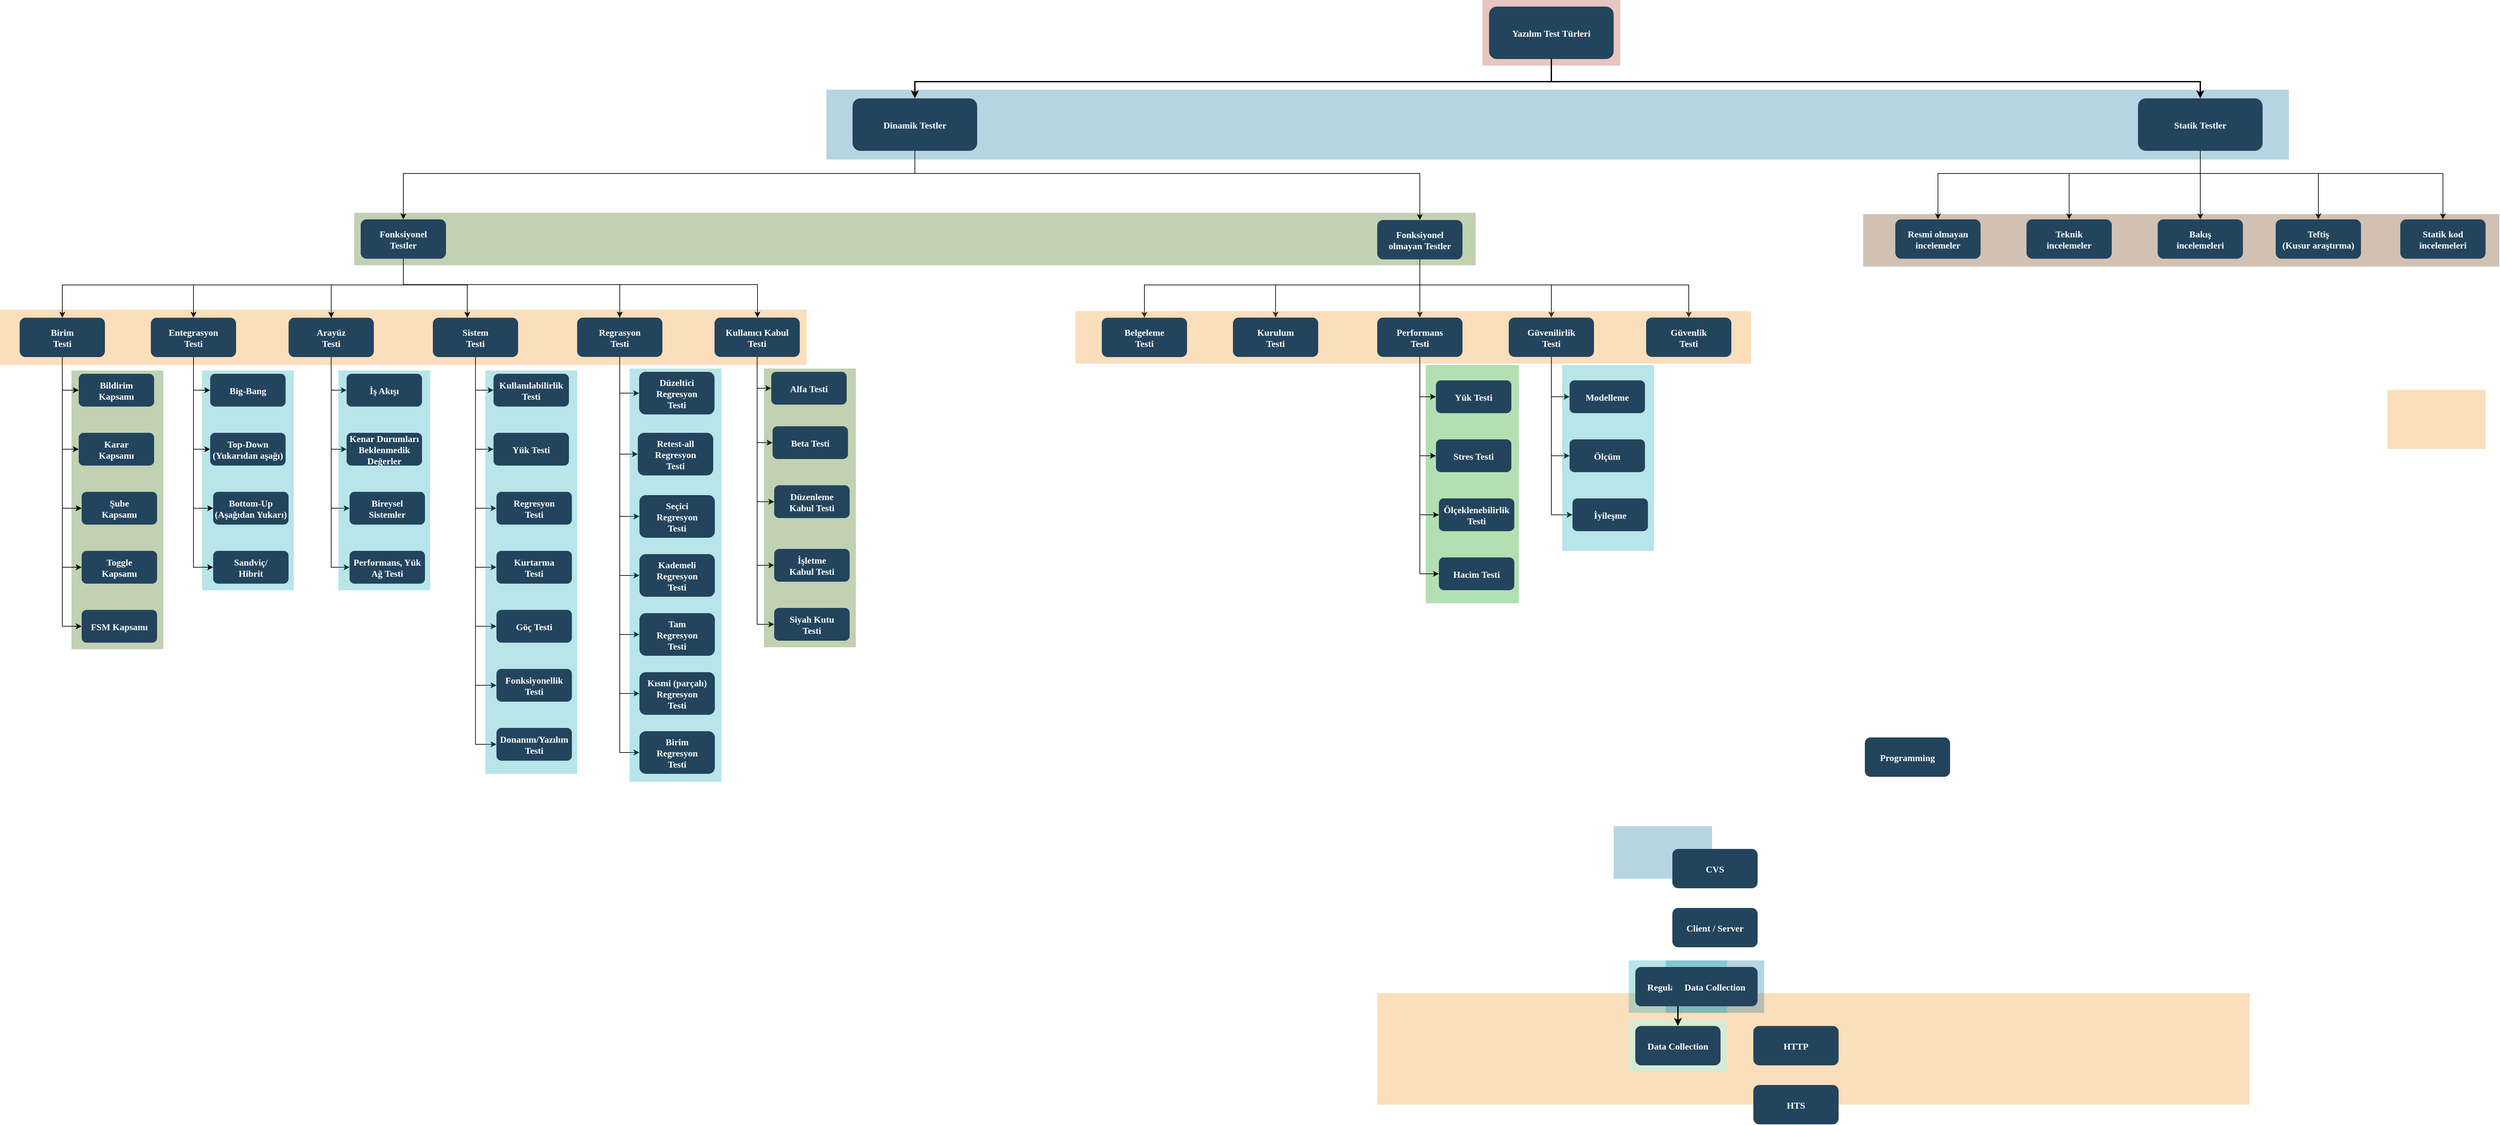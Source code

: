 <mxfile version="13.0.2" type="github"><diagram id="vwbjcZN3HUG5_Yrul42C" name="Page-1"><mxGraphModel dx="1805" dy="678" grid="1" gridSize="10" guides="1" tooltips="1" connect="1" arrows="1" fold="1" page="1" pageScale="1" pageWidth="850" pageHeight="1100" math="0" shadow="0"><root><mxCell id="0"/><mxCell id="1" parent="0"/><mxCell id="3QzFVQZJp-mWmI0BrGXV-1" value="" style="fillColor=#AE4132;strokeColor=none;opacity=30;" vertex="1" parent="1"><mxGeometry x="2300.5" y="40" width="210" height="100.0" as="geometry"/></mxCell><mxCell id="3QzFVQZJp-mWmI0BrGXV-2" value="" style="fillColor=#10739E;strokeColor=none;opacity=30;" vertex="1" parent="1"><mxGeometry x="1300" y="176.75" width="2230" height="106.5" as="geometry"/></mxCell><mxCell id="3QzFVQZJp-mWmI0BrGXV-3" value="" style="fillColor=#F2931E;strokeColor=none;opacity=30;" vertex="1" parent="1"><mxGeometry x="3680" y="634.5" width="150" height="90" as="geometry"/></mxCell><mxCell id="3QzFVQZJp-mWmI0BrGXV-4" value="" style="fillColor=#F2931E;strokeColor=none;opacity=30;" vertex="1" parent="1"><mxGeometry x="40" y="512" width="1230" height="84.5" as="geometry"/></mxCell><mxCell id="3QzFVQZJp-mWmI0BrGXV-5" value="" style="fillColor=#009900;strokeColor=none;opacity=30;" vertex="1" parent="1"><mxGeometry x="2214" y="596.5" width="142" height="363.5" as="geometry"/></mxCell><mxCell id="3QzFVQZJp-mWmI0BrGXV-6" value="" style="fillColor=#F2931E;strokeColor=none;opacity=30;" vertex="1" parent="1"><mxGeometry x="2140" y="1554.5" width="1330" height="170" as="geometry"/></mxCell><mxCell id="3QzFVQZJp-mWmI0BrGXV-7" value="" style="fillColor=#10739E;strokeColor=none;opacity=30;" vertex="1" parent="1"><mxGeometry x="2500.5" y="1300" width="150" height="80" as="geometry"/></mxCell><mxCell id="3QzFVQZJp-mWmI0BrGXV-8" value="" style="fillColor=#336600;strokeColor=none;opacity=30;" vertex="1" parent="1"><mxGeometry x="580" y="364.5" width="1710" height="80" as="geometry"/></mxCell><mxCell id="3QzFVQZJp-mWmI0BrGXV-9" value="" style="fillColor=#10739E;strokeColor=none;opacity=30;" vertex="1" parent="1"><mxGeometry x="2580" y="1504.5" width="150" height="80" as="geometry"/></mxCell><mxCell id="3QzFVQZJp-mWmI0BrGXV-10" value="" style="fillColor=#D9EAD3;strokeColor=none" vertex="1" parent="1"><mxGeometry x="2523.5" y="1594.5" width="150" height="80" as="geometry"/></mxCell><mxCell id="3QzFVQZJp-mWmI0BrGXV-11" value="" style="fillColor=#12AAB5;strokeColor=none;opacity=30;" vertex="1" parent="1"><mxGeometry x="348" y="605" width="140" height="335" as="geometry"/></mxCell><mxCell id="3QzFVQZJp-mWmI0BrGXV-12" value="" style="fillColor=#12AAB5;strokeColor=none;opacity=30;" vertex="1" parent="1"><mxGeometry x="2523.5" y="1504.5" width="150" height="80" as="geometry"/></mxCell><mxCell id="3QzFVQZJp-mWmI0BrGXV-13" value="Yazılım Test Türleri" style="rounded=1;fillColor=#23445D;gradientColor=none;strokeColor=none;fontColor=#FFFFFF;fontStyle=1;fontFamily=Tahoma;fontSize=14" vertex="1" parent="1"><mxGeometry x="2310.5" y="50.0" width="190" height="80" as="geometry"/></mxCell><mxCell id="3QzFVQZJp-mWmI0BrGXV-14" value="" style="edgeStyle=elbowEdgeStyle;elbow=vertical;strokeWidth=2;rounded=0;entryX=0.5;entryY=0;entryDx=0;entryDy=0;" edge="1" parent="1" source="3QzFVQZJp-mWmI0BrGXV-13" target="3QzFVQZJp-mWmI0BrGXV-20"><mxGeometry x="1957" y="80.0" width="100" height="100" as="geometry"><mxPoint x="1957" y="180.0" as="sourcePoint"/><mxPoint x="3077" y="200.0" as="targetPoint"/><Array as="points"><mxPoint x="2620" y="164.5"/><mxPoint x="2670" y="166.5"/></Array></mxGeometry></mxCell><mxCell id="3QzFVQZJp-mWmI0BrGXV-15" style="edgeStyle=orthogonalEdgeStyle;rounded=0;orthogonalLoop=1;jettySize=auto;html=1;entryX=0.5;entryY=0;entryDx=0;entryDy=0;" edge="1" parent="1" source="3QzFVQZJp-mWmI0BrGXV-20" target="3QzFVQZJp-mWmI0BrGXV-57"><mxGeometry relative="1" as="geometry"><mxPoint x="3395" y="364.5" as="targetPoint"/></mxGeometry></mxCell><mxCell id="3QzFVQZJp-mWmI0BrGXV-16" style="edgeStyle=orthogonalEdgeStyle;rounded=0;orthogonalLoop=1;jettySize=auto;html=1;entryX=0.5;entryY=0;entryDx=0;entryDy=0;" edge="1" parent="1" source="3QzFVQZJp-mWmI0BrGXV-20" target="3QzFVQZJp-mWmI0BrGXV-56"><mxGeometry relative="1" as="geometry"><mxPoint x="3195" y="364.5" as="targetPoint"/><Array as="points"><mxPoint x="3395" y="304.5"/><mxPoint x="3195" y="304.5"/></Array></mxGeometry></mxCell><mxCell id="3QzFVQZJp-mWmI0BrGXV-17" style="edgeStyle=orthogonalEdgeStyle;rounded=0;orthogonalLoop=1;jettySize=auto;html=1;entryX=0.5;entryY=0;entryDx=0;entryDy=0;" edge="1" parent="1" source="3QzFVQZJp-mWmI0BrGXV-20" target="3QzFVQZJp-mWmI0BrGXV-55"><mxGeometry relative="1" as="geometry"><mxPoint x="2995" y="364.5" as="targetPoint"/><Array as="points"><mxPoint x="3395" y="304.5"/><mxPoint x="2995" y="304.5"/></Array></mxGeometry></mxCell><mxCell id="3QzFVQZJp-mWmI0BrGXV-18" style="edgeStyle=orthogonalEdgeStyle;rounded=0;orthogonalLoop=1;jettySize=auto;html=1;entryX=0.5;entryY=0;entryDx=0;entryDy=0;" edge="1" parent="1" source="3QzFVQZJp-mWmI0BrGXV-20" target="3QzFVQZJp-mWmI0BrGXV-59"><mxGeometry relative="1" as="geometry"><mxPoint x="3575" y="364.5" as="targetPoint"/><Array as="points"><mxPoint x="3395" y="304.5"/><mxPoint x="3575" y="304.5"/></Array></mxGeometry></mxCell><mxCell id="3QzFVQZJp-mWmI0BrGXV-19" style="edgeStyle=orthogonalEdgeStyle;rounded=0;orthogonalLoop=1;jettySize=auto;html=1;entryX=0.5;entryY=0;entryDx=0;entryDy=0;" edge="1" parent="1" source="3QzFVQZJp-mWmI0BrGXV-20" target="3QzFVQZJp-mWmI0BrGXV-58"><mxGeometry relative="1" as="geometry"><mxPoint x="3765" y="364.5" as="targetPoint"/><Array as="points"><mxPoint x="3395" y="304.5"/><mxPoint x="3765" y="304.5"/></Array></mxGeometry></mxCell><mxCell id="3QzFVQZJp-mWmI0BrGXV-20" value="Statik Testler" style="rounded=1;fillColor=#23445D;gradientColor=none;strokeColor=none;fontColor=#FFFFFF;fontStyle=1;fontFamily=Tahoma;fontSize=14" vertex="1" parent="1"><mxGeometry x="3300" y="190.0" width="190" height="80" as="geometry"/></mxCell><mxCell id="3QzFVQZJp-mWmI0BrGXV-21" style="edgeStyle=orthogonalEdgeStyle;rounded=0;orthogonalLoop=1;jettySize=auto;html=1;entryX=0.5;entryY=0;entryDx=0;entryDy=0;" edge="1" parent="1" source="3QzFVQZJp-mWmI0BrGXV-23" target="3QzFVQZJp-mWmI0BrGXV-45"><mxGeometry relative="1" as="geometry"><Array as="points"><mxPoint x="1435" y="304.5"/><mxPoint x="655" y="304.5"/></Array></mxGeometry></mxCell><mxCell id="3QzFVQZJp-mWmI0BrGXV-22" style="edgeStyle=orthogonalEdgeStyle;rounded=0;orthogonalLoop=1;jettySize=auto;html=1;" edge="1" parent="1" source="3QzFVQZJp-mWmI0BrGXV-23" target="3QzFVQZJp-mWmI0BrGXV-51"><mxGeometry relative="1" as="geometry"><Array as="points"><mxPoint x="1435" y="304.5"/><mxPoint x="2205" y="304.5"/></Array></mxGeometry></mxCell><mxCell id="3QzFVQZJp-mWmI0BrGXV-23" value="Dinamik Testler" style="rounded=1;fillColor=#23445D;gradientColor=none;strokeColor=none;fontColor=#FFFFFF;fontStyle=1;fontFamily=Tahoma;fontSize=14" vertex="1" parent="1"><mxGeometry x="1340" y="190.0" width="190" height="80" as="geometry"/></mxCell><mxCell id="3QzFVQZJp-mWmI0BrGXV-24" value="Regular Report" style="rounded=1;fillColor=#23445D;gradientColor=none;strokeColor=none;fontColor=#FFFFFF;fontStyle=1;fontFamily=Tahoma;fontSize=14" vertex="1" parent="1"><mxGeometry x="2533.5" y="1514.5" width="130" height="60" as="geometry"/></mxCell><mxCell id="3QzFVQZJp-mWmI0BrGXV-25" value="Data Collection" style="rounded=1;fillColor=#23445D;gradientColor=none;strokeColor=none;fontColor=#FFFFFF;fontStyle=1;fontFamily=Tahoma;fontSize=14" vertex="1" parent="1"><mxGeometry x="2533.5" y="1604.5" width="130" height="60" as="geometry"/></mxCell><mxCell id="3QzFVQZJp-mWmI0BrGXV-26" value="Programming" style="rounded=1;fillColor=#23445D;gradientColor=none;strokeColor=none;fontColor=#FFFFFF;fontStyle=1;fontFamily=Tahoma;fontSize=14" vertex="1" parent="1"><mxGeometry x="2883.5" y="1164.5" width="130" height="60" as="geometry"/></mxCell><mxCell id="3QzFVQZJp-mWmI0BrGXV-27" value="HTTP" style="rounded=1;fillColor=#23445D;gradientColor=none;strokeColor=none;fontColor=#FFFFFF;fontStyle=1;fontFamily=Tahoma;fontSize=14" vertex="1" parent="1"><mxGeometry x="2713.5" y="1604.5" width="130" height="60" as="geometry"/></mxCell><mxCell id="3QzFVQZJp-mWmI0BrGXV-28" value="HTS" style="rounded=1;fillColor=#23445D;gradientColor=none;strokeColor=none;fontColor=#FFFFFF;fontStyle=1;fontFamily=Tahoma;fontSize=14" vertex="1" parent="1"><mxGeometry x="2713.5" y="1694.5" width="130" height="60" as="geometry"/></mxCell><mxCell id="3QzFVQZJp-mWmI0BrGXV-29" value="CVS" style="rounded=1;fillColor=#23445D;gradientColor=none;strokeColor=none;fontColor=#FFFFFF;fontStyle=1;fontFamily=Tahoma;fontSize=14" vertex="1" parent="1"><mxGeometry x="2590" y="1334.5" width="130" height="60" as="geometry"/></mxCell><mxCell id="3QzFVQZJp-mWmI0BrGXV-30" value="Client / Server" style="rounded=1;fillColor=#23445D;gradientColor=none;strokeColor=none;fontColor=#FFFFFF;fontStyle=1;fontFamily=Tahoma;fontSize=14" vertex="1" parent="1"><mxGeometry x="2590" y="1424.5" width="130" height="60" as="geometry"/></mxCell><mxCell id="3QzFVQZJp-mWmI0BrGXV-31" value="Data Collection" style="rounded=1;fillColor=#23445D;gradientColor=none;strokeColor=none;fontColor=#FFFFFF;fontStyle=1;fontFamily=Tahoma;fontSize=14" vertex="1" parent="1"><mxGeometry x="2590" y="1514.5" width="130" height="60" as="geometry"/></mxCell><mxCell id="3QzFVQZJp-mWmI0BrGXV-32" value="Yük Testi" style="rounded=1;fillColor=#23445D;gradientColor=none;strokeColor=none;fontColor=#FFFFFF;fontStyle=1;fontFamily=Tahoma;fontSize=14" vertex="1" parent="1"><mxGeometry x="2229.5" y="620" width="115" height="50" as="geometry"/></mxCell><mxCell id="3QzFVQZJp-mWmI0BrGXV-33" value="Stres Testi" style="rounded=1;fillColor=#23445D;gradientColor=none;strokeColor=none;fontColor=#FFFFFF;fontStyle=1;fontFamily=Tahoma;fontSize=14" vertex="1" parent="1"><mxGeometry x="2229.5" y="710" width="115" height="50" as="geometry"/></mxCell><mxCell id="3QzFVQZJp-mWmI0BrGXV-34" value="Ölçeklenebilirlik&#10;Testi" style="rounded=1;fillColor=#23445D;gradientColor=none;strokeColor=none;fontColor=#FFFFFF;fontStyle=1;fontFamily=Tahoma;fontSize=14" vertex="1" parent="1"><mxGeometry x="2234" y="800" width="115" height="50" as="geometry"/></mxCell><mxCell id="3QzFVQZJp-mWmI0BrGXV-35" value="" style="edgeStyle=elbowEdgeStyle;elbow=vertical;strokeWidth=2;rounded=0" edge="1" parent="1" source="3QzFVQZJp-mWmI0BrGXV-13" target="3QzFVQZJp-mWmI0BrGXV-23"><mxGeometry x="1597" y="-2.842e-14" width="100" height="100" as="geometry"><mxPoint x="1597" y="100.0" as="sourcePoint"/><mxPoint x="1697" y="-2.842e-14" as="targetPoint"/><Array as="points"><mxPoint x="2190" y="164.5"/></Array></mxGeometry></mxCell><mxCell id="3QzFVQZJp-mWmI0BrGXV-38" value="" style="edgeStyle=elbowEdgeStyle;elbow=vertical;rounded=0;strokeWidth=2" edge="1" parent="1" source="3QzFVQZJp-mWmI0BrGXV-24" target="3QzFVQZJp-mWmI0BrGXV-25"><mxGeometry x="2453.5" y="1194.5" width="100" height="100" as="geometry"><mxPoint x="2453.5" y="1294.5" as="sourcePoint"/><mxPoint x="2553.5" y="1194.5" as="targetPoint"/></mxGeometry></mxCell><mxCell id="3QzFVQZJp-mWmI0BrGXV-39" style="edgeStyle=orthogonalEdgeStyle;rounded=0;orthogonalLoop=1;jettySize=auto;html=1;entryX=0.5;entryY=0;entryDx=0;entryDy=0;" edge="1" parent="1" source="3QzFVQZJp-mWmI0BrGXV-45" target="3QzFVQZJp-mWmI0BrGXV-64"><mxGeometry relative="1" as="geometry"><Array as="points"><mxPoint x="655" y="474.5"/><mxPoint x="135" y="474.5"/></Array></mxGeometry></mxCell><mxCell id="3QzFVQZJp-mWmI0BrGXV-40" style="edgeStyle=orthogonalEdgeStyle;rounded=0;orthogonalLoop=1;jettySize=auto;html=1;" edge="1" parent="1" source="3QzFVQZJp-mWmI0BrGXV-45" target="3QzFVQZJp-mWmI0BrGXV-60"><mxGeometry relative="1" as="geometry"><Array as="points"><mxPoint x="655" y="474.5"/><mxPoint x="335" y="474.5"/></Array></mxGeometry></mxCell><mxCell id="3QzFVQZJp-mWmI0BrGXV-41" style="edgeStyle=orthogonalEdgeStyle;rounded=0;orthogonalLoop=1;jettySize=auto;html=1;entryX=0.5;entryY=0;entryDx=0;entryDy=0;" edge="1" parent="1" source="3QzFVQZJp-mWmI0BrGXV-45" target="3QzFVQZJp-mWmI0BrGXV-61"><mxGeometry relative="1" as="geometry"><Array as="points"><mxPoint x="655" y="474.5"/><mxPoint x="545" y="474.5"/></Array></mxGeometry></mxCell><mxCell id="3QzFVQZJp-mWmI0BrGXV-42" style="edgeStyle=orthogonalEdgeStyle;rounded=0;orthogonalLoop=1;jettySize=auto;html=1;entryX=0.404;entryY=0;entryDx=0;entryDy=0;entryPerimeter=0;" edge="1" parent="1" source="3QzFVQZJp-mWmI0BrGXV-45" target="3QzFVQZJp-mWmI0BrGXV-62"><mxGeometry relative="1" as="geometry"><Array as="points"><mxPoint x="655" y="474.5"/><mxPoint x="753" y="474.5"/></Array></mxGeometry></mxCell><mxCell id="3QzFVQZJp-mWmI0BrGXV-43" style="edgeStyle=orthogonalEdgeStyle;rounded=0;orthogonalLoop=1;jettySize=auto;html=1;entryX=0.5;entryY=0;entryDx=0;entryDy=0;" edge="1" parent="1" source="3QzFVQZJp-mWmI0BrGXV-45" target="3QzFVQZJp-mWmI0BrGXV-65"><mxGeometry relative="1" as="geometry"><Array as="points"><mxPoint x="655" y="474"/><mxPoint x="985" y="474"/></Array></mxGeometry></mxCell><mxCell id="3QzFVQZJp-mWmI0BrGXV-44" style="edgeStyle=orthogonalEdgeStyle;rounded=0;orthogonalLoop=1;jettySize=auto;html=1;" edge="1" parent="1" source="3QzFVQZJp-mWmI0BrGXV-45" target="3QzFVQZJp-mWmI0BrGXV-63"><mxGeometry relative="1" as="geometry"><Array as="points"><mxPoint x="655" y="474"/><mxPoint x="1195" y="474"/></Array></mxGeometry></mxCell><mxCell id="3QzFVQZJp-mWmI0BrGXV-45" value="Fonksiyonel &#10;Testler" style="rounded=1;fillColor=#23445D;gradientColor=none;strokeColor=none;fontColor=#FFFFFF;fontStyle=1;fontFamily=Tahoma;fontSize=14" vertex="1" parent="1"><mxGeometry x="590" y="374.5" width="130" height="60" as="geometry"/></mxCell><mxCell id="3QzFVQZJp-mWmI0BrGXV-46" style="edgeStyle=orthogonalEdgeStyle;rounded=0;orthogonalLoop=1;jettySize=auto;html=1;" edge="1" parent="1" source="3QzFVQZJp-mWmI0BrGXV-51" target="3QzFVQZJp-mWmI0BrGXV-66"><mxGeometry relative="1" as="geometry"><Array as="points"><mxPoint x="2205" y="474.5"/><mxPoint x="1785" y="474.5"/></Array></mxGeometry></mxCell><mxCell id="3QzFVQZJp-mWmI0BrGXV-47" style="edgeStyle=orthogonalEdgeStyle;rounded=0;orthogonalLoop=1;jettySize=auto;html=1;" edge="1" parent="1" source="3QzFVQZJp-mWmI0BrGXV-51" target="3QzFVQZJp-mWmI0BrGXV-67"><mxGeometry relative="1" as="geometry"><Array as="points"><mxPoint x="2205" y="474.5"/><mxPoint x="1985" y="474.5"/></Array></mxGeometry></mxCell><mxCell id="3QzFVQZJp-mWmI0BrGXV-48" style="edgeStyle=orthogonalEdgeStyle;rounded=0;orthogonalLoop=1;jettySize=auto;html=1;" edge="1" parent="1" source="3QzFVQZJp-mWmI0BrGXV-51" target="3QzFVQZJp-mWmI0BrGXV-68"><mxGeometry relative="1" as="geometry"/></mxCell><mxCell id="3QzFVQZJp-mWmI0BrGXV-49" style="edgeStyle=orthogonalEdgeStyle;rounded=0;orthogonalLoop=1;jettySize=auto;html=1;entryX=0.5;entryY=0;entryDx=0;entryDy=0;" edge="1" parent="1" source="3QzFVQZJp-mWmI0BrGXV-51" target="3QzFVQZJp-mWmI0BrGXV-70"><mxGeometry relative="1" as="geometry"><Array as="points"><mxPoint x="2205" y="474.5"/><mxPoint x="2405" y="474.5"/></Array></mxGeometry></mxCell><mxCell id="3QzFVQZJp-mWmI0BrGXV-50" style="edgeStyle=orthogonalEdgeStyle;rounded=0;orthogonalLoop=1;jettySize=auto;html=1;" edge="1" parent="1" source="3QzFVQZJp-mWmI0BrGXV-51" target="3QzFVQZJp-mWmI0BrGXV-69"><mxGeometry relative="1" as="geometry"><Array as="points"><mxPoint x="2205" y="474.5"/><mxPoint x="2615" y="474.5"/></Array></mxGeometry></mxCell><mxCell id="3QzFVQZJp-mWmI0BrGXV-51" value="Fonksiyonel&#10;olmayan Testler" style="rounded=1;fillColor=#23445D;gradientColor=none;strokeColor=none;fontColor=#FFFFFF;fontStyle=1;fontFamily=Tahoma;fontSize=14" vertex="1" parent="1"><mxGeometry x="2140" y="375.5" width="130" height="60" as="geometry"/></mxCell><mxCell id="3QzFVQZJp-mWmI0BrGXV-52" value="" style="fillColor=#336600;strokeColor=none;opacity=30;" vertex="1" parent="1"><mxGeometry x="149" y="605" width="140" height="425" as="geometry"/></mxCell><mxCell id="3QzFVQZJp-mWmI0BrGXV-53" value="" style="fillColor=#F2931E;strokeColor=none;opacity=30;" vertex="1" parent="1"><mxGeometry x="1680" y="514.5" width="1030" height="80" as="geometry"/></mxCell><mxCell id="3QzFVQZJp-mWmI0BrGXV-54" value="" style="fillColor=#663300;strokeColor=none;opacity=30;" vertex="1" parent="1"><mxGeometry x="2881" y="366.5" width="970" height="80" as="geometry"/></mxCell><mxCell id="3QzFVQZJp-mWmI0BrGXV-55" value="Resmi olmayan&#10;incelemeler" style="rounded=1;fillColor=#23445D;gradientColor=none;strokeColor=none;fontColor=#FFFFFF;fontStyle=1;fontFamily=Tahoma;fontSize=14" vertex="1" parent="1"><mxGeometry x="2930" y="374.5" width="130" height="60" as="geometry"/></mxCell><mxCell id="3QzFVQZJp-mWmI0BrGXV-56" value="Teknik&#10;incelemeler" style="rounded=1;fillColor=#23445D;gradientColor=none;strokeColor=none;fontColor=#FFFFFF;fontStyle=1;fontFamily=Tahoma;fontSize=14" vertex="1" parent="1"><mxGeometry x="3130" y="374.5" width="130" height="60" as="geometry"/></mxCell><mxCell id="3QzFVQZJp-mWmI0BrGXV-57" value="Bakış&#10;incelemeleri" style="rounded=1;fillColor=#23445D;gradientColor=none;strokeColor=none;fontColor=#FFFFFF;fontStyle=1;fontFamily=Tahoma;fontSize=14" vertex="1" parent="1"><mxGeometry x="3330" y="374.5" width="130" height="60" as="geometry"/></mxCell><mxCell id="3QzFVQZJp-mWmI0BrGXV-58" value="Statik kod &#10;incelemeleri" style="rounded=1;fillColor=#23445D;gradientColor=none;strokeColor=none;fontColor=#FFFFFF;fontStyle=1;fontFamily=Tahoma;fontSize=14" vertex="1" parent="1"><mxGeometry x="3700" y="374.5" width="130" height="60" as="geometry"/></mxCell><mxCell id="3QzFVQZJp-mWmI0BrGXV-59" value="Teftiş&#10;(Kusur araştırma)" style="rounded=1;fillColor=#23445D;gradientColor=none;strokeColor=none;fontColor=#FFFFFF;fontStyle=1;fontFamily=Tahoma;fontSize=14" vertex="1" parent="1"><mxGeometry x="3510" y="374.5" width="130" height="60" as="geometry"/></mxCell><mxCell id="3QzFVQZJp-mWmI0BrGXV-94" style="edgeStyle=orthogonalEdgeStyle;rounded=0;orthogonalLoop=1;jettySize=auto;html=1;entryX=0;entryY=0.5;entryDx=0;entryDy=0;" edge="1" parent="1" source="3QzFVQZJp-mWmI0BrGXV-60" target="3QzFVQZJp-mWmI0BrGXV-89"><mxGeometry relative="1" as="geometry"/></mxCell><mxCell id="3QzFVQZJp-mWmI0BrGXV-95" style="edgeStyle=orthogonalEdgeStyle;rounded=0;orthogonalLoop=1;jettySize=auto;html=1;entryX=0;entryY=0.5;entryDx=0;entryDy=0;" edge="1" parent="1" source="3QzFVQZJp-mWmI0BrGXV-60" target="3QzFVQZJp-mWmI0BrGXV-90"><mxGeometry relative="1" as="geometry"/></mxCell><mxCell id="3QzFVQZJp-mWmI0BrGXV-96" style="edgeStyle=orthogonalEdgeStyle;rounded=0;orthogonalLoop=1;jettySize=auto;html=1;entryX=0;entryY=0.5;entryDx=0;entryDy=0;" edge="1" parent="1" source="3QzFVQZJp-mWmI0BrGXV-60" target="3QzFVQZJp-mWmI0BrGXV-91"><mxGeometry relative="1" as="geometry"/></mxCell><mxCell id="3QzFVQZJp-mWmI0BrGXV-97" style="edgeStyle=orthogonalEdgeStyle;rounded=0;orthogonalLoop=1;jettySize=auto;html=1;entryX=0;entryY=0.5;entryDx=0;entryDy=0;" edge="1" parent="1" source="3QzFVQZJp-mWmI0BrGXV-60" target="3QzFVQZJp-mWmI0BrGXV-92"><mxGeometry relative="1" as="geometry"/></mxCell><mxCell id="3QzFVQZJp-mWmI0BrGXV-60" value="Entegrasyon&#10;Testi" style="rounded=1;fillColor=#23445D;gradientColor=none;strokeColor=none;fontColor=#FFFFFF;fontStyle=1;fontFamily=Tahoma;fontSize=14" vertex="1" parent="1"><mxGeometry x="270" y="524.5" width="130" height="60" as="geometry"/></mxCell><mxCell id="3QzFVQZJp-mWmI0BrGXV-104" style="edgeStyle=orthogonalEdgeStyle;rounded=0;orthogonalLoop=1;jettySize=auto;html=1;entryX=0;entryY=0.5;entryDx=0;entryDy=0;" edge="1" parent="1" source="3QzFVQZJp-mWmI0BrGXV-61" target="3QzFVQZJp-mWmI0BrGXV-100"><mxGeometry relative="1" as="geometry"/></mxCell><mxCell id="3QzFVQZJp-mWmI0BrGXV-105" style="edgeStyle=orthogonalEdgeStyle;rounded=0;orthogonalLoop=1;jettySize=auto;html=1;entryX=0;entryY=0.5;entryDx=0;entryDy=0;" edge="1" parent="1" source="3QzFVQZJp-mWmI0BrGXV-61" target="3QzFVQZJp-mWmI0BrGXV-101"><mxGeometry relative="1" as="geometry"/></mxCell><mxCell id="3QzFVQZJp-mWmI0BrGXV-106" style="edgeStyle=orthogonalEdgeStyle;rounded=0;orthogonalLoop=1;jettySize=auto;html=1;entryX=0;entryY=0.5;entryDx=0;entryDy=0;" edge="1" parent="1" source="3QzFVQZJp-mWmI0BrGXV-61" target="3QzFVQZJp-mWmI0BrGXV-102"><mxGeometry relative="1" as="geometry"/></mxCell><mxCell id="3QzFVQZJp-mWmI0BrGXV-109" style="edgeStyle=orthogonalEdgeStyle;rounded=0;orthogonalLoop=1;jettySize=auto;html=1;entryX=0;entryY=0.5;entryDx=0;entryDy=0;" edge="1" parent="1" source="3QzFVQZJp-mWmI0BrGXV-61" target="3QzFVQZJp-mWmI0BrGXV-103"><mxGeometry relative="1" as="geometry"/></mxCell><mxCell id="3QzFVQZJp-mWmI0BrGXV-61" value="Arayüz&#10;Testi" style="rounded=1;fillColor=#23445D;gradientColor=none;strokeColor=none;fontColor=#FFFFFF;fontStyle=1;fontFamily=Tahoma;fontSize=14" vertex="1" parent="1"><mxGeometry x="480" y="524.5" width="130" height="60" as="geometry"/></mxCell><mxCell id="3QzFVQZJp-mWmI0BrGXV-136" style="edgeStyle=orthogonalEdgeStyle;rounded=0;orthogonalLoop=1;jettySize=auto;html=1;entryX=0;entryY=0.5;entryDx=0;entryDy=0;" edge="1" parent="1" source="3QzFVQZJp-mWmI0BrGXV-62" target="3QzFVQZJp-mWmI0BrGXV-124"><mxGeometry relative="1" as="geometry"/></mxCell><mxCell id="3QzFVQZJp-mWmI0BrGXV-137" style="edgeStyle=orthogonalEdgeStyle;rounded=0;orthogonalLoop=1;jettySize=auto;html=1;entryX=0;entryY=0.5;entryDx=0;entryDy=0;" edge="1" parent="1" source="3QzFVQZJp-mWmI0BrGXV-62" target="3QzFVQZJp-mWmI0BrGXV-125"><mxGeometry relative="1" as="geometry"/></mxCell><mxCell id="3QzFVQZJp-mWmI0BrGXV-138" style="edgeStyle=orthogonalEdgeStyle;rounded=0;orthogonalLoop=1;jettySize=auto;html=1;entryX=0;entryY=0.5;entryDx=0;entryDy=0;" edge="1" parent="1" source="3QzFVQZJp-mWmI0BrGXV-62" target="3QzFVQZJp-mWmI0BrGXV-126"><mxGeometry relative="1" as="geometry"/></mxCell><mxCell id="3QzFVQZJp-mWmI0BrGXV-139" style="edgeStyle=orthogonalEdgeStyle;rounded=0;orthogonalLoop=1;jettySize=auto;html=1;entryX=0;entryY=0.5;entryDx=0;entryDy=0;" edge="1" parent="1" source="3QzFVQZJp-mWmI0BrGXV-62" target="3QzFVQZJp-mWmI0BrGXV-127"><mxGeometry relative="1" as="geometry"/></mxCell><mxCell id="3QzFVQZJp-mWmI0BrGXV-140" style="edgeStyle=orthogonalEdgeStyle;rounded=0;orthogonalLoop=1;jettySize=auto;html=1;entryX=0;entryY=0.5;entryDx=0;entryDy=0;" edge="1" parent="1" source="3QzFVQZJp-mWmI0BrGXV-62" target="3QzFVQZJp-mWmI0BrGXV-131"><mxGeometry relative="1" as="geometry"/></mxCell><mxCell id="3QzFVQZJp-mWmI0BrGXV-141" style="edgeStyle=orthogonalEdgeStyle;rounded=0;orthogonalLoop=1;jettySize=auto;html=1;entryX=0;entryY=0.5;entryDx=0;entryDy=0;" edge="1" parent="1" source="3QzFVQZJp-mWmI0BrGXV-62" target="3QzFVQZJp-mWmI0BrGXV-130"><mxGeometry relative="1" as="geometry"/></mxCell><mxCell id="3QzFVQZJp-mWmI0BrGXV-142" style="edgeStyle=orthogonalEdgeStyle;rounded=0;orthogonalLoop=1;jettySize=auto;html=1;entryX=0;entryY=0.5;entryDx=0;entryDy=0;" edge="1" parent="1" source="3QzFVQZJp-mWmI0BrGXV-62" target="3QzFVQZJp-mWmI0BrGXV-128"><mxGeometry relative="1" as="geometry"/></mxCell><mxCell id="3QzFVQZJp-mWmI0BrGXV-62" value="Sistem&#10;Testi" style="rounded=1;fillColor=#23445D;gradientColor=none;strokeColor=none;fontColor=#FFFFFF;fontStyle=1;fontFamily=Tahoma;fontSize=14" vertex="1" parent="1"><mxGeometry x="700" y="524.5" width="130" height="60" as="geometry"/></mxCell><mxCell id="3QzFVQZJp-mWmI0BrGXV-181" style="edgeStyle=orthogonalEdgeStyle;rounded=0;orthogonalLoop=1;jettySize=auto;html=1;entryX=0;entryY=0.5;entryDx=0;entryDy=0;" edge="1" parent="1" source="3QzFVQZJp-mWmI0BrGXV-63" target="3QzFVQZJp-mWmI0BrGXV-175"><mxGeometry relative="1" as="geometry"/></mxCell><mxCell id="3QzFVQZJp-mWmI0BrGXV-182" style="edgeStyle=orthogonalEdgeStyle;rounded=0;orthogonalLoop=1;jettySize=auto;html=1;entryX=0;entryY=0.5;entryDx=0;entryDy=0;" edge="1" parent="1" source="3QzFVQZJp-mWmI0BrGXV-63" target="3QzFVQZJp-mWmI0BrGXV-177"><mxGeometry relative="1" as="geometry"/></mxCell><mxCell id="3QzFVQZJp-mWmI0BrGXV-183" style="edgeStyle=orthogonalEdgeStyle;rounded=0;orthogonalLoop=1;jettySize=auto;html=1;entryX=0;entryY=0.5;entryDx=0;entryDy=0;" edge="1" parent="1" source="3QzFVQZJp-mWmI0BrGXV-63" target="3QzFVQZJp-mWmI0BrGXV-176"><mxGeometry relative="1" as="geometry"/></mxCell><mxCell id="3QzFVQZJp-mWmI0BrGXV-184" style="edgeStyle=orthogonalEdgeStyle;rounded=0;orthogonalLoop=1;jettySize=auto;html=1;entryX=0;entryY=0.5;entryDx=0;entryDy=0;" edge="1" parent="1" source="3QzFVQZJp-mWmI0BrGXV-63" target="3QzFVQZJp-mWmI0BrGXV-178"><mxGeometry relative="1" as="geometry"/></mxCell><mxCell id="3QzFVQZJp-mWmI0BrGXV-185" style="edgeStyle=orthogonalEdgeStyle;rounded=0;orthogonalLoop=1;jettySize=auto;html=1;entryX=0;entryY=0.5;entryDx=0;entryDy=0;" edge="1" parent="1" source="3QzFVQZJp-mWmI0BrGXV-63" target="3QzFVQZJp-mWmI0BrGXV-179"><mxGeometry relative="1" as="geometry"/></mxCell><mxCell id="3QzFVQZJp-mWmI0BrGXV-63" value="Kullanıcı Kabul&#10;Testi" style="rounded=1;fillColor=#23445D;gradientColor=none;strokeColor=none;fontColor=#FFFFFF;fontStyle=1;fontFamily=Tahoma;fontSize=14" vertex="1" parent="1"><mxGeometry x="1129.5" y="524.25" width="130" height="60" as="geometry"/></mxCell><mxCell id="3QzFVQZJp-mWmI0BrGXV-82" style="edgeStyle=orthogonalEdgeStyle;rounded=0;orthogonalLoop=1;jettySize=auto;html=1;entryX=0;entryY=0.5;entryDx=0;entryDy=0;" edge="1" parent="1" source="3QzFVQZJp-mWmI0BrGXV-64" target="3QzFVQZJp-mWmI0BrGXV-78"><mxGeometry relative="1" as="geometry"/></mxCell><mxCell id="3QzFVQZJp-mWmI0BrGXV-83" style="edgeStyle=orthogonalEdgeStyle;rounded=0;orthogonalLoop=1;jettySize=auto;html=1;entryX=0;entryY=0.5;entryDx=0;entryDy=0;" edge="1" parent="1" source="3QzFVQZJp-mWmI0BrGXV-64" target="3QzFVQZJp-mWmI0BrGXV-79"><mxGeometry relative="1" as="geometry"/></mxCell><mxCell id="3QzFVQZJp-mWmI0BrGXV-84" style="edgeStyle=orthogonalEdgeStyle;rounded=0;orthogonalLoop=1;jettySize=auto;html=1;entryX=0;entryY=0.5;entryDx=0;entryDy=0;" edge="1" parent="1" source="3QzFVQZJp-mWmI0BrGXV-64" target="3QzFVQZJp-mWmI0BrGXV-80"><mxGeometry relative="1" as="geometry"/></mxCell><mxCell id="3QzFVQZJp-mWmI0BrGXV-85" style="edgeStyle=orthogonalEdgeStyle;rounded=0;orthogonalLoop=1;jettySize=auto;html=1;entryX=0;entryY=0.5;entryDx=0;entryDy=0;" edge="1" parent="1" source="3QzFVQZJp-mWmI0BrGXV-64" target="3QzFVQZJp-mWmI0BrGXV-81"><mxGeometry relative="1" as="geometry"/></mxCell><mxCell id="3QzFVQZJp-mWmI0BrGXV-88" style="edgeStyle=orthogonalEdgeStyle;rounded=0;orthogonalLoop=1;jettySize=auto;html=1;entryX=0;entryY=0.5;entryDx=0;entryDy=0;" edge="1" parent="1" source="3QzFVQZJp-mWmI0BrGXV-64" target="3QzFVQZJp-mWmI0BrGXV-87"><mxGeometry relative="1" as="geometry"/></mxCell><mxCell id="3QzFVQZJp-mWmI0BrGXV-64" value="Birim&#10;Testi" style="rounded=1;fillColor=#23445D;gradientColor=none;strokeColor=none;fontColor=#FFFFFF;fontStyle=1;fontFamily=Tahoma;fontSize=14" vertex="1" parent="1"><mxGeometry x="70" y="524.5" width="130" height="60" as="geometry"/></mxCell><mxCell id="3QzFVQZJp-mWmI0BrGXV-167" style="edgeStyle=orthogonalEdgeStyle;rounded=0;orthogonalLoop=1;jettySize=auto;html=1;entryX=0;entryY=0.5;entryDx=0;entryDy=0;" edge="1" parent="1" source="3QzFVQZJp-mWmI0BrGXV-65" target="3QzFVQZJp-mWmI0BrGXV-159"><mxGeometry relative="1" as="geometry"/></mxCell><mxCell id="3QzFVQZJp-mWmI0BrGXV-168" style="edgeStyle=orthogonalEdgeStyle;rounded=0;orthogonalLoop=1;jettySize=auto;html=1;entryX=0;entryY=0.5;entryDx=0;entryDy=0;" edge="1" parent="1" source="3QzFVQZJp-mWmI0BrGXV-65" target="3QzFVQZJp-mWmI0BrGXV-160"><mxGeometry relative="1" as="geometry"/></mxCell><mxCell id="3QzFVQZJp-mWmI0BrGXV-169" style="edgeStyle=orthogonalEdgeStyle;rounded=0;orthogonalLoop=1;jettySize=auto;html=1;entryX=0;entryY=0.5;entryDx=0;entryDy=0;" edge="1" parent="1" source="3QzFVQZJp-mWmI0BrGXV-65" target="3QzFVQZJp-mWmI0BrGXV-161"><mxGeometry relative="1" as="geometry"/></mxCell><mxCell id="3QzFVQZJp-mWmI0BrGXV-170" style="edgeStyle=orthogonalEdgeStyle;rounded=0;orthogonalLoop=1;jettySize=auto;html=1;entryX=0;entryY=0.5;entryDx=0;entryDy=0;" edge="1" parent="1" source="3QzFVQZJp-mWmI0BrGXV-65" target="3QzFVQZJp-mWmI0BrGXV-162"><mxGeometry relative="1" as="geometry"/></mxCell><mxCell id="3QzFVQZJp-mWmI0BrGXV-171" style="edgeStyle=orthogonalEdgeStyle;rounded=0;orthogonalLoop=1;jettySize=auto;html=1;entryX=0;entryY=0.5;entryDx=0;entryDy=0;" edge="1" parent="1" source="3QzFVQZJp-mWmI0BrGXV-65" target="3QzFVQZJp-mWmI0BrGXV-165"><mxGeometry relative="1" as="geometry"/></mxCell><mxCell id="3QzFVQZJp-mWmI0BrGXV-172" style="edgeStyle=orthogonalEdgeStyle;rounded=0;orthogonalLoop=1;jettySize=auto;html=1;entryX=0;entryY=0.5;entryDx=0;entryDy=0;" edge="1" parent="1" source="3QzFVQZJp-mWmI0BrGXV-65" target="3QzFVQZJp-mWmI0BrGXV-164"><mxGeometry relative="1" as="geometry"/></mxCell><mxCell id="3QzFVQZJp-mWmI0BrGXV-173" style="edgeStyle=orthogonalEdgeStyle;rounded=0;orthogonalLoop=1;jettySize=auto;html=1;entryX=0;entryY=0.5;entryDx=0;entryDy=0;" edge="1" parent="1" source="3QzFVQZJp-mWmI0BrGXV-65" target="3QzFVQZJp-mWmI0BrGXV-163"><mxGeometry relative="1" as="geometry"/></mxCell><mxCell id="3QzFVQZJp-mWmI0BrGXV-65" value="Regrasyon&#10;Testi" style="rounded=1;fillColor=#23445D;gradientColor=none;strokeColor=none;fontColor=#FFFFFF;fontStyle=1;fontFamily=Tahoma;fontSize=14" vertex="1" parent="1"><mxGeometry x="920" y="524.25" width="130" height="60" as="geometry"/></mxCell><mxCell id="3QzFVQZJp-mWmI0BrGXV-66" value="Belgeleme&#10;Testi" style="rounded=1;fillColor=#23445D;gradientColor=none;strokeColor=none;fontColor=#FFFFFF;fontStyle=1;fontFamily=Tahoma;fontSize=14" vertex="1" parent="1"><mxGeometry x="1720" y="524.5" width="130" height="60" as="geometry"/></mxCell><mxCell id="3QzFVQZJp-mWmI0BrGXV-67" value="Kurulum&#10;Testi" style="rounded=1;fillColor=#23445D;gradientColor=none;strokeColor=none;fontColor=#FFFFFF;fontStyle=1;fontFamily=Tahoma;fontSize=14" vertex="1" parent="1"><mxGeometry x="1920" y="524.25" width="130" height="60" as="geometry"/></mxCell><mxCell id="3QzFVQZJp-mWmI0BrGXV-72" style="edgeStyle=orthogonalEdgeStyle;rounded=0;orthogonalLoop=1;jettySize=auto;html=1;entryX=0;entryY=0.5;entryDx=0;entryDy=0;" edge="1" parent="1" source="3QzFVQZJp-mWmI0BrGXV-68" target="3QzFVQZJp-mWmI0BrGXV-32"><mxGeometry relative="1" as="geometry"/></mxCell><mxCell id="3QzFVQZJp-mWmI0BrGXV-73" style="edgeStyle=orthogonalEdgeStyle;rounded=0;orthogonalLoop=1;jettySize=auto;html=1;entryX=0;entryY=0.5;entryDx=0;entryDy=0;" edge="1" parent="1" source="3QzFVQZJp-mWmI0BrGXV-68" target="3QzFVQZJp-mWmI0BrGXV-33"><mxGeometry relative="1" as="geometry"/></mxCell><mxCell id="3QzFVQZJp-mWmI0BrGXV-74" style="edgeStyle=orthogonalEdgeStyle;rounded=0;orthogonalLoop=1;jettySize=auto;html=1;entryX=0;entryY=0.5;entryDx=0;entryDy=0;" edge="1" parent="1" source="3QzFVQZJp-mWmI0BrGXV-68" target="3QzFVQZJp-mWmI0BrGXV-34"><mxGeometry relative="1" as="geometry"/></mxCell><mxCell id="3QzFVQZJp-mWmI0BrGXV-76" style="edgeStyle=orthogonalEdgeStyle;rounded=0;orthogonalLoop=1;jettySize=auto;html=1;entryX=0;entryY=0.5;entryDx=0;entryDy=0;" edge="1" parent="1" source="3QzFVQZJp-mWmI0BrGXV-68" target="3QzFVQZJp-mWmI0BrGXV-75"><mxGeometry relative="1" as="geometry"/></mxCell><mxCell id="3QzFVQZJp-mWmI0BrGXV-68" value="Performans&#10;Testi" style="rounded=1;fillColor=#23445D;gradientColor=none;strokeColor=none;fontColor=#FFFFFF;fontStyle=1;fontFamily=Tahoma;fontSize=14" vertex="1" parent="1"><mxGeometry x="2140" y="524.25" width="130" height="60" as="geometry"/></mxCell><mxCell id="3QzFVQZJp-mWmI0BrGXV-69" value="Güvenlik&#10;Testi" style="rounded=1;fillColor=#23445D;gradientColor=none;strokeColor=none;fontColor=#FFFFFF;fontStyle=1;fontFamily=Tahoma;fontSize=14" vertex="1" parent="1"><mxGeometry x="2550" y="524.25" width="130" height="60" as="geometry"/></mxCell><mxCell id="3QzFVQZJp-mWmI0BrGXV-118" style="edgeStyle=orthogonalEdgeStyle;rounded=0;orthogonalLoop=1;jettySize=auto;html=1;entryX=0;entryY=0.5;entryDx=0;entryDy=0;" edge="1" parent="1" source="3QzFVQZJp-mWmI0BrGXV-70" target="3QzFVQZJp-mWmI0BrGXV-111"><mxGeometry relative="1" as="geometry"/></mxCell><mxCell id="3QzFVQZJp-mWmI0BrGXV-120" style="edgeStyle=orthogonalEdgeStyle;rounded=0;orthogonalLoop=1;jettySize=auto;html=1;entryX=0;entryY=0.5;entryDx=0;entryDy=0;" edge="1" parent="1" source="3QzFVQZJp-mWmI0BrGXV-70" target="3QzFVQZJp-mWmI0BrGXV-112"><mxGeometry relative="1" as="geometry"/></mxCell><mxCell id="3QzFVQZJp-mWmI0BrGXV-121" style="edgeStyle=orthogonalEdgeStyle;rounded=0;orthogonalLoop=1;jettySize=auto;html=1;entryX=0;entryY=0.5;entryDx=0;entryDy=0;" edge="1" parent="1" source="3QzFVQZJp-mWmI0BrGXV-70" target="3QzFVQZJp-mWmI0BrGXV-113"><mxGeometry relative="1" as="geometry"/></mxCell><mxCell id="3QzFVQZJp-mWmI0BrGXV-70" value="Güvenilirlik&#10;Testi" style="rounded=1;fillColor=#23445D;gradientColor=none;strokeColor=none;fontColor=#FFFFFF;fontStyle=1;fontFamily=Tahoma;fontSize=14" vertex="1" parent="1"><mxGeometry x="2340.5" y="524.25" width="130" height="60" as="geometry"/></mxCell><mxCell id="3QzFVQZJp-mWmI0BrGXV-75" value="Hacim Testi" style="rounded=1;fillColor=#23445D;gradientColor=none;strokeColor=none;fontColor=#FFFFFF;fontStyle=1;fontFamily=Tahoma;fontSize=14" vertex="1" parent="1"><mxGeometry x="2234" y="890" width="115" height="50" as="geometry"/></mxCell><mxCell id="3QzFVQZJp-mWmI0BrGXV-78" value="Bildirim&#10;Kapsamı" style="rounded=1;fillColor=#23445D;gradientColor=none;strokeColor=none;fontColor=#FFFFFF;fontStyle=1;fontFamily=Tahoma;fontSize=14" vertex="1" parent="1"><mxGeometry x="160" y="610" width="115" height="50" as="geometry"/></mxCell><mxCell id="3QzFVQZJp-mWmI0BrGXV-79" value="Karar&#10;Kapsamı" style="rounded=1;fillColor=#23445D;gradientColor=none;strokeColor=none;fontColor=#FFFFFF;fontStyle=1;fontFamily=Tahoma;fontSize=14" vertex="1" parent="1"><mxGeometry x="160" y="700" width="115" height="50" as="geometry"/></mxCell><mxCell id="3QzFVQZJp-mWmI0BrGXV-80" value="Şube&#10;Kapsamı" style="rounded=1;fillColor=#23445D;gradientColor=none;strokeColor=none;fontColor=#FFFFFF;fontStyle=1;fontFamily=Tahoma;fontSize=14" vertex="1" parent="1"><mxGeometry x="164.5" y="790" width="115" height="50" as="geometry"/></mxCell><mxCell id="3QzFVQZJp-mWmI0BrGXV-81" value="Toggle&#10;Kapsamı" style="rounded=1;fillColor=#23445D;gradientColor=none;strokeColor=none;fontColor=#FFFFFF;fontStyle=1;fontFamily=Tahoma;fontSize=14" vertex="1" parent="1"><mxGeometry x="164.5" y="880" width="115" height="50" as="geometry"/></mxCell><mxCell id="3QzFVQZJp-mWmI0BrGXV-87" value="FSM Kapsamı" style="rounded=1;fillColor=#23445D;gradientColor=none;strokeColor=none;fontColor=#FFFFFF;fontStyle=1;fontFamily=Tahoma;fontSize=14" vertex="1" parent="1"><mxGeometry x="164.5" y="970" width="115" height="50" as="geometry"/></mxCell><mxCell id="3QzFVQZJp-mWmI0BrGXV-89" value="Big-Bang" style="rounded=1;fillColor=#23445D;gradientColor=none;strokeColor=none;fontColor=#FFFFFF;fontStyle=1;fontFamily=Tahoma;fontSize=14" vertex="1" parent="1"><mxGeometry x="360.5" y="610" width="115" height="50" as="geometry"/></mxCell><mxCell id="3QzFVQZJp-mWmI0BrGXV-90" value="Top-Down&#10;(Yukarıdan aşağı)" style="rounded=1;fillColor=#23445D;gradientColor=none;strokeColor=none;fontColor=#FFFFFF;fontStyle=1;fontFamily=Tahoma;fontSize=14" vertex="1" parent="1"><mxGeometry x="360.5" y="700" width="115" height="50" as="geometry"/></mxCell><mxCell id="3QzFVQZJp-mWmI0BrGXV-91" value="Bottom-Up&#10;(Aşağıdan Yukarı)" style="rounded=1;fillColor=#23445D;gradientColor=none;strokeColor=none;fontColor=#FFFFFF;fontStyle=1;fontFamily=Tahoma;fontSize=14" vertex="1" parent="1"><mxGeometry x="365" y="790" width="115" height="50" as="geometry"/></mxCell><mxCell id="3QzFVQZJp-mWmI0BrGXV-92" value="Sandviç/&#10;Hibrit" style="rounded=1;fillColor=#23445D;gradientColor=none;strokeColor=none;fontColor=#FFFFFF;fontStyle=1;fontFamily=Tahoma;fontSize=14" vertex="1" parent="1"><mxGeometry x="365" y="880" width="115" height="50" as="geometry"/></mxCell><mxCell id="3QzFVQZJp-mWmI0BrGXV-99" value="" style="fillColor=#12AAB5;strokeColor=none;opacity=30;" vertex="1" parent="1"><mxGeometry x="556" y="605" width="140" height="335" as="geometry"/></mxCell><mxCell id="3QzFVQZJp-mWmI0BrGXV-100" value="İş Akışı" style="rounded=1;fillColor=#23445D;gradientColor=none;strokeColor=none;fontColor=#FFFFFF;fontStyle=1;fontFamily=Tahoma;fontSize=14" vertex="1" parent="1"><mxGeometry x="568.5" y="610" width="115" height="50" as="geometry"/></mxCell><mxCell id="3QzFVQZJp-mWmI0BrGXV-101" value="Kenar Durumları&#10;Beklenmedik&#10;Değerler" style="rounded=1;fillColor=#23445D;gradientColor=none;strokeColor=none;fontColor=#FFFFFF;fontStyle=1;fontFamily=Tahoma;fontSize=14" vertex="1" parent="1"><mxGeometry x="568.5" y="700" width="115" height="50" as="geometry"/></mxCell><mxCell id="3QzFVQZJp-mWmI0BrGXV-102" value="Bireysel&#10;Sistemler" style="rounded=1;fillColor=#23445D;gradientColor=none;strokeColor=none;fontColor=#FFFFFF;fontStyle=1;fontFamily=Tahoma;fontSize=14" vertex="1" parent="1"><mxGeometry x="573" y="790" width="115" height="50" as="geometry"/></mxCell><mxCell id="3QzFVQZJp-mWmI0BrGXV-103" value="Performans, Yük&#10;Ağ Testi" style="rounded=1;fillColor=#23445D;gradientColor=none;strokeColor=none;fontColor=#FFFFFF;fontStyle=1;fontFamily=Tahoma;fontSize=14" vertex="1" parent="1"><mxGeometry x="573" y="880" width="115" height="50" as="geometry"/></mxCell><mxCell id="3QzFVQZJp-mWmI0BrGXV-110" value="" style="fillColor=#12AAB5;strokeColor=none;opacity=30;" vertex="1" parent="1"><mxGeometry x="2422" y="596.5" width="140" height="283.5" as="geometry"/></mxCell><mxCell id="3QzFVQZJp-mWmI0BrGXV-111" value="Modelleme" style="rounded=1;fillColor=#23445D;gradientColor=none;strokeColor=none;fontColor=#FFFFFF;fontStyle=1;fontFamily=Tahoma;fontSize=14" vertex="1" parent="1"><mxGeometry x="2433.25" y="620" width="115" height="50" as="geometry"/></mxCell><mxCell id="3QzFVQZJp-mWmI0BrGXV-112" value="Ölçüm" style="rounded=1;fillColor=#23445D;gradientColor=none;strokeColor=none;fontColor=#FFFFFF;fontStyle=1;fontFamily=Tahoma;fontSize=14" vertex="1" parent="1"><mxGeometry x="2433.25" y="710" width="115" height="50" as="geometry"/></mxCell><mxCell id="3QzFVQZJp-mWmI0BrGXV-113" value="İyileşme" style="rounded=1;fillColor=#23445D;gradientColor=none;strokeColor=none;fontColor=#FFFFFF;fontStyle=1;fontFamily=Tahoma;fontSize=14" vertex="1" parent="1"><mxGeometry x="2437.75" y="800" width="115" height="50" as="geometry"/></mxCell><mxCell id="3QzFVQZJp-mWmI0BrGXV-123" value="" style="fillColor=#12AAB5;strokeColor=none;opacity=30;" vertex="1" parent="1"><mxGeometry x="780" y="605" width="140" height="615" as="geometry"/></mxCell><mxCell id="3QzFVQZJp-mWmI0BrGXV-124" value="Kullanılabilirlik&#10;Testi" style="rounded=1;fillColor=#23445D;gradientColor=none;strokeColor=none;fontColor=#FFFFFF;fontStyle=1;fontFamily=Tahoma;fontSize=14" vertex="1" parent="1"><mxGeometry x="792.5" y="610" width="115" height="50" as="geometry"/></mxCell><mxCell id="3QzFVQZJp-mWmI0BrGXV-125" value="Yük Testi" style="rounded=1;fillColor=#23445D;gradientColor=none;strokeColor=none;fontColor=#FFFFFF;fontStyle=1;fontFamily=Tahoma;fontSize=14" vertex="1" parent="1"><mxGeometry x="792.5" y="700" width="115" height="50" as="geometry"/></mxCell><mxCell id="3QzFVQZJp-mWmI0BrGXV-126" value="Regresyon&#10;Testi" style="rounded=1;fillColor=#23445D;gradientColor=none;strokeColor=none;fontColor=#FFFFFF;fontStyle=1;fontFamily=Tahoma;fontSize=14" vertex="1" parent="1"><mxGeometry x="797" y="790" width="115" height="50" as="geometry"/></mxCell><mxCell id="3QzFVQZJp-mWmI0BrGXV-127" value="Kurtarma&#10;Testi" style="rounded=1;fillColor=#23445D;gradientColor=none;strokeColor=none;fontColor=#FFFFFF;fontStyle=1;fontFamily=Tahoma;fontSize=14" vertex="1" parent="1"><mxGeometry x="797" y="880" width="115" height="50" as="geometry"/></mxCell><mxCell id="3QzFVQZJp-mWmI0BrGXV-128" value="Donanım/Yazılım&#10;Testi" style="rounded=1;fillColor=#23445D;gradientColor=none;strokeColor=none;fontColor=#FFFFFF;fontStyle=1;fontFamily=Tahoma;fontSize=14" vertex="1" parent="1"><mxGeometry x="797" y="1150" width="115" height="50" as="geometry"/></mxCell><mxCell id="3QzFVQZJp-mWmI0BrGXV-130" value="Fonksiyonellik&#10;Testi" style="rounded=1;fillColor=#23445D;gradientColor=none;strokeColor=none;fontColor=#FFFFFF;fontStyle=1;fontFamily=Tahoma;fontSize=14" vertex="1" parent="1"><mxGeometry x="797" y="1060" width="115" height="50" as="geometry"/></mxCell><mxCell id="3QzFVQZJp-mWmI0BrGXV-131" value="Göç Testi" style="rounded=1;fillColor=#23445D;gradientColor=none;strokeColor=none;fontColor=#FFFFFF;fontStyle=1;fontFamily=Tahoma;fontSize=14" vertex="1" parent="1"><mxGeometry x="797" y="970" width="115" height="50" as="geometry"/></mxCell><mxCell id="3QzFVQZJp-mWmI0BrGXV-158" value="" style="fillColor=#12AAB5;strokeColor=none;opacity=30;" vertex="1" parent="1"><mxGeometry x="1000" y="602" width="140" height="630" as="geometry"/></mxCell><mxCell id="3QzFVQZJp-mWmI0BrGXV-159" value="Düzeltici&#10;Regresyon&#10;Testi" style="rounded=1;fillColor=#23445D;gradientColor=none;strokeColor=none;fontColor=#FFFFFF;fontStyle=1;fontFamily=Tahoma;fontSize=14" vertex="1" parent="1"><mxGeometry x="1014.5" y="607" width="115" height="65" as="geometry"/></mxCell><mxCell id="3QzFVQZJp-mWmI0BrGXV-160" value="Retest-all&#10;Regresyon&#10;Testi" style="rounded=1;fillColor=#23445D;gradientColor=none;strokeColor=none;fontColor=#FFFFFF;fontStyle=1;fontFamily=Tahoma;fontSize=14" vertex="1" parent="1"><mxGeometry x="1012.5" y="700" width="115" height="65" as="geometry"/></mxCell><mxCell id="3QzFVQZJp-mWmI0BrGXV-161" value="Seçici&#10;Regresyon&#10;Testi" style="rounded=1;fillColor=#23445D;gradientColor=none;strokeColor=none;fontColor=#FFFFFF;fontStyle=1;fontFamily=Tahoma;fontSize=14" vertex="1" parent="1"><mxGeometry x="1015" y="795" width="115" height="65" as="geometry"/></mxCell><mxCell id="3QzFVQZJp-mWmI0BrGXV-162" value="Kademeli&#10;Regresyon&#10;Testi" style="rounded=1;fillColor=#23445D;gradientColor=none;strokeColor=none;fontColor=#FFFFFF;fontStyle=1;fontFamily=Tahoma;fontSize=14" vertex="1" parent="1"><mxGeometry x="1015" y="885" width="115" height="65" as="geometry"/></mxCell><mxCell id="3QzFVQZJp-mWmI0BrGXV-163" value="Birim&#10;Regresyon&#10;Testi" style="rounded=1;fillColor=#23445D;gradientColor=none;strokeColor=none;fontColor=#FFFFFF;fontStyle=1;fontFamily=Tahoma;fontSize=14" vertex="1" parent="1"><mxGeometry x="1015" y="1155" width="115" height="65" as="geometry"/></mxCell><mxCell id="3QzFVQZJp-mWmI0BrGXV-164" value="Kısmi (parçalı)&#10;Regresyon&#10;Testi" style="rounded=1;fillColor=#23445D;gradientColor=none;strokeColor=none;fontColor=#FFFFFF;fontStyle=1;fontFamily=Tahoma;fontSize=14" vertex="1" parent="1"><mxGeometry x="1015" y="1065" width="115" height="65" as="geometry"/></mxCell><mxCell id="3QzFVQZJp-mWmI0BrGXV-165" value="Tam&#10;Regresyon&#10;Testi" style="rounded=1;fillColor=#23445D;gradientColor=none;strokeColor=none;fontColor=#FFFFFF;fontStyle=1;fontFamily=Tahoma;fontSize=14" vertex="1" parent="1"><mxGeometry x="1015" y="975" width="115" height="65" as="geometry"/></mxCell><mxCell id="3QzFVQZJp-mWmI0BrGXV-174" value="" style="fillColor=#336600;strokeColor=none;opacity=30;" vertex="1" parent="1"><mxGeometry x="1205" y="602" width="140" height="425" as="geometry"/></mxCell><mxCell id="3QzFVQZJp-mWmI0BrGXV-175" value="Alfa Testi" style="rounded=1;fillColor=#23445D;gradientColor=none;strokeColor=none;fontColor=#FFFFFF;fontStyle=1;fontFamily=Tahoma;fontSize=14" vertex="1" parent="1"><mxGeometry x="1216" y="607" width="115" height="50" as="geometry"/></mxCell><mxCell id="3QzFVQZJp-mWmI0BrGXV-176" value="Düzenleme&#10;Kabul Testi" style="rounded=1;fillColor=#23445D;gradientColor=none;strokeColor=none;fontColor=#FFFFFF;fontStyle=1;fontFamily=Tahoma;fontSize=14" vertex="1" parent="1"><mxGeometry x="1220.5" y="780" width="115" height="50" as="geometry"/></mxCell><mxCell id="3QzFVQZJp-mWmI0BrGXV-177" value="Beta Testi" style="rounded=1;fillColor=#23445D;gradientColor=none;strokeColor=none;fontColor=#FFFFFF;fontStyle=1;fontFamily=Tahoma;fontSize=14" vertex="1" parent="1"><mxGeometry x="1218" y="690" width="115" height="50" as="geometry"/></mxCell><mxCell id="3QzFVQZJp-mWmI0BrGXV-178" value="İşletme&#10;Kabul Testi" style="rounded=1;fillColor=#23445D;gradientColor=none;strokeColor=none;fontColor=#FFFFFF;fontStyle=1;fontFamily=Tahoma;fontSize=14" vertex="1" parent="1"><mxGeometry x="1220.5" y="877" width="115" height="50" as="geometry"/></mxCell><mxCell id="3QzFVQZJp-mWmI0BrGXV-179" value="Siyah Kutu&#10;Testi" style="rounded=1;fillColor=#23445D;gradientColor=none;strokeColor=none;fontColor=#FFFFFF;fontStyle=1;fontFamily=Tahoma;fontSize=14" vertex="1" parent="1"><mxGeometry x="1220.5" y="967" width="115" height="50" as="geometry"/></mxCell></root></mxGraphModel></diagram></mxfile>